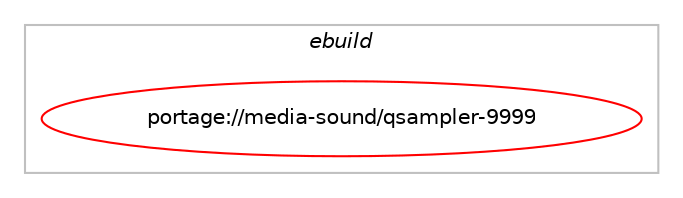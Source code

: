 digraph prolog {

# *************
# Graph options
# *************

newrank=true;
concentrate=true;
compound=true;
graph [rankdir=LR,fontname=Helvetica,fontsize=10,ranksep=1.5];#, ranksep=2.5, nodesep=0.2];
edge  [arrowhead=vee];
node  [fontname=Helvetica,fontsize=10];

# **********
# The ebuild
# **********

subgraph cluster_leftcol {
color=gray;
label=<<i>ebuild</i>>;
id [label="portage://media-sound/qsampler-9999", color=red, width=4, href="../media-sound/qsampler-9999.svg"];
}

# ****************
# The dependencies
# ****************

subgraph cluster_midcol {
color=gray;
label=<<i>dependencies</i>>;
subgraph cluster_compile {
fillcolor="#eeeeee";
style=filled;
label=<<i>compile</i>>;
# *** BEGIN UNKNOWN DEPENDENCY TYPE (TODO) ***
# id -> equal(use_conditional_group(negative,qt6,portage://media-sound/qsampler-9999,[package_dependency(portage://media-sound/qsampler-9999,install,no,dev-qt,qtcore,none,[,,],[slot(5)],[]),package_dependency(portage://media-sound/qsampler-9999,install,no,dev-qt,qtgui,none,[,,],[slot(5)],[]),package_dependency(portage://media-sound/qsampler-9999,install,no,dev-qt,qtnetwork,none,[,,],[slot(5)],[]),package_dependency(portage://media-sound/qsampler-9999,install,no,dev-qt,qtsvg,none,[,,],[slot(5)],[]),package_dependency(portage://media-sound/qsampler-9999,install,no,dev-qt,qtwidgets,none,[,,],[slot(5)],[])]))
# *** END UNKNOWN DEPENDENCY TYPE (TODO) ***

# *** BEGIN UNKNOWN DEPENDENCY TYPE (TODO) ***
# id -> equal(use_conditional_group(positive,libgig,portage://media-sound/qsampler-9999,[package_dependency(portage://media-sound/qsampler-9999,install,no,media-libs,libgig,none,[,,],any_same_slot,[])]))
# *** END UNKNOWN DEPENDENCY TYPE (TODO) ***

# *** BEGIN UNKNOWN DEPENDENCY TYPE (TODO) ***
# id -> equal(use_conditional_group(positive,qt6,portage://media-sound/qsampler-9999,[package_dependency(portage://media-sound/qsampler-9999,install,no,dev-qt,qtbase,none,[,,],[slot(6)],[use(enable(gui),none),use(enable(network),none),use(enable(widgets),none)]),package_dependency(portage://media-sound/qsampler-9999,install,no,dev-qt,qtsvg,none,[,,],[slot(6)],[])]))
# *** END UNKNOWN DEPENDENCY TYPE (TODO) ***

# *** BEGIN UNKNOWN DEPENDENCY TYPE (TODO) ***
# id -> equal(package_dependency(portage://media-sound/qsampler-9999,install,no,media-libs,alsa-lib,none,[,,],[],[]))
# *** END UNKNOWN DEPENDENCY TYPE (TODO) ***

# *** BEGIN UNKNOWN DEPENDENCY TYPE (TODO) ***
# id -> equal(package_dependency(portage://media-sound/qsampler-9999,install,no,media-libs,liblscp,none,[,,],any_same_slot,[]))
# *** END UNKNOWN DEPENDENCY TYPE (TODO) ***

# *** BEGIN UNKNOWN DEPENDENCY TYPE (TODO) ***
# id -> equal(package_dependency(portage://media-sound/qsampler-9999,install,no,x11-libs,libX11,none,[,,],[],[]))
# *** END UNKNOWN DEPENDENCY TYPE (TODO) ***

}
subgraph cluster_compileandrun {
fillcolor="#eeeeee";
style=filled;
label=<<i>compile and run</i>>;
}
subgraph cluster_run {
fillcolor="#eeeeee";
style=filled;
label=<<i>run</i>>;
# *** BEGIN UNKNOWN DEPENDENCY TYPE (TODO) ***
# id -> equal(use_conditional_group(negative,qt6,portage://media-sound/qsampler-9999,[package_dependency(portage://media-sound/qsampler-9999,run,no,dev-qt,qtcore,none,[,,],[slot(5)],[]),package_dependency(portage://media-sound/qsampler-9999,run,no,dev-qt,qtgui,none,[,,],[slot(5)],[]),package_dependency(portage://media-sound/qsampler-9999,run,no,dev-qt,qtnetwork,none,[,,],[slot(5)],[]),package_dependency(portage://media-sound/qsampler-9999,run,no,dev-qt,qtsvg,none,[,,],[slot(5)],[]),package_dependency(portage://media-sound/qsampler-9999,run,no,dev-qt,qtwidgets,none,[,,],[slot(5)],[])]))
# *** END UNKNOWN DEPENDENCY TYPE (TODO) ***

# *** BEGIN UNKNOWN DEPENDENCY TYPE (TODO) ***
# id -> equal(use_conditional_group(positive,libgig,portage://media-sound/qsampler-9999,[package_dependency(portage://media-sound/qsampler-9999,run,no,media-libs,libgig,none,[,,],any_same_slot,[])]))
# *** END UNKNOWN DEPENDENCY TYPE (TODO) ***

# *** BEGIN UNKNOWN DEPENDENCY TYPE (TODO) ***
# id -> equal(use_conditional_group(positive,qt6,portage://media-sound/qsampler-9999,[package_dependency(portage://media-sound/qsampler-9999,run,no,dev-qt,qtbase,none,[,,],[slot(6)],[use(enable(gui),none),use(enable(network),none),use(enable(widgets),none)]),package_dependency(portage://media-sound/qsampler-9999,run,no,dev-qt,qtsvg,none,[,,],[slot(6)],[])]))
# *** END UNKNOWN DEPENDENCY TYPE (TODO) ***

# *** BEGIN UNKNOWN DEPENDENCY TYPE (TODO) ***
# id -> equal(package_dependency(portage://media-sound/qsampler-9999,run,no,media-libs,alsa-lib,none,[,,],[],[]))
# *** END UNKNOWN DEPENDENCY TYPE (TODO) ***

# *** BEGIN UNKNOWN DEPENDENCY TYPE (TODO) ***
# id -> equal(package_dependency(portage://media-sound/qsampler-9999,run,no,media-libs,liblscp,none,[,,],any_same_slot,[]))
# *** END UNKNOWN DEPENDENCY TYPE (TODO) ***

# *** BEGIN UNKNOWN DEPENDENCY TYPE (TODO) ***
# id -> equal(package_dependency(portage://media-sound/qsampler-9999,run,no,media-sound,linuxsampler,none,[,,],[],[]))
# *** END UNKNOWN DEPENDENCY TYPE (TODO) ***

# *** BEGIN UNKNOWN DEPENDENCY TYPE (TODO) ***
# id -> equal(package_dependency(portage://media-sound/qsampler-9999,run,no,x11-libs,libX11,none,[,,],[],[]))
# *** END UNKNOWN DEPENDENCY TYPE (TODO) ***

}
}

# **************
# The candidates
# **************

subgraph cluster_choices {
rank=same;
color=gray;
label=<<i>candidates</i>>;

}

}
